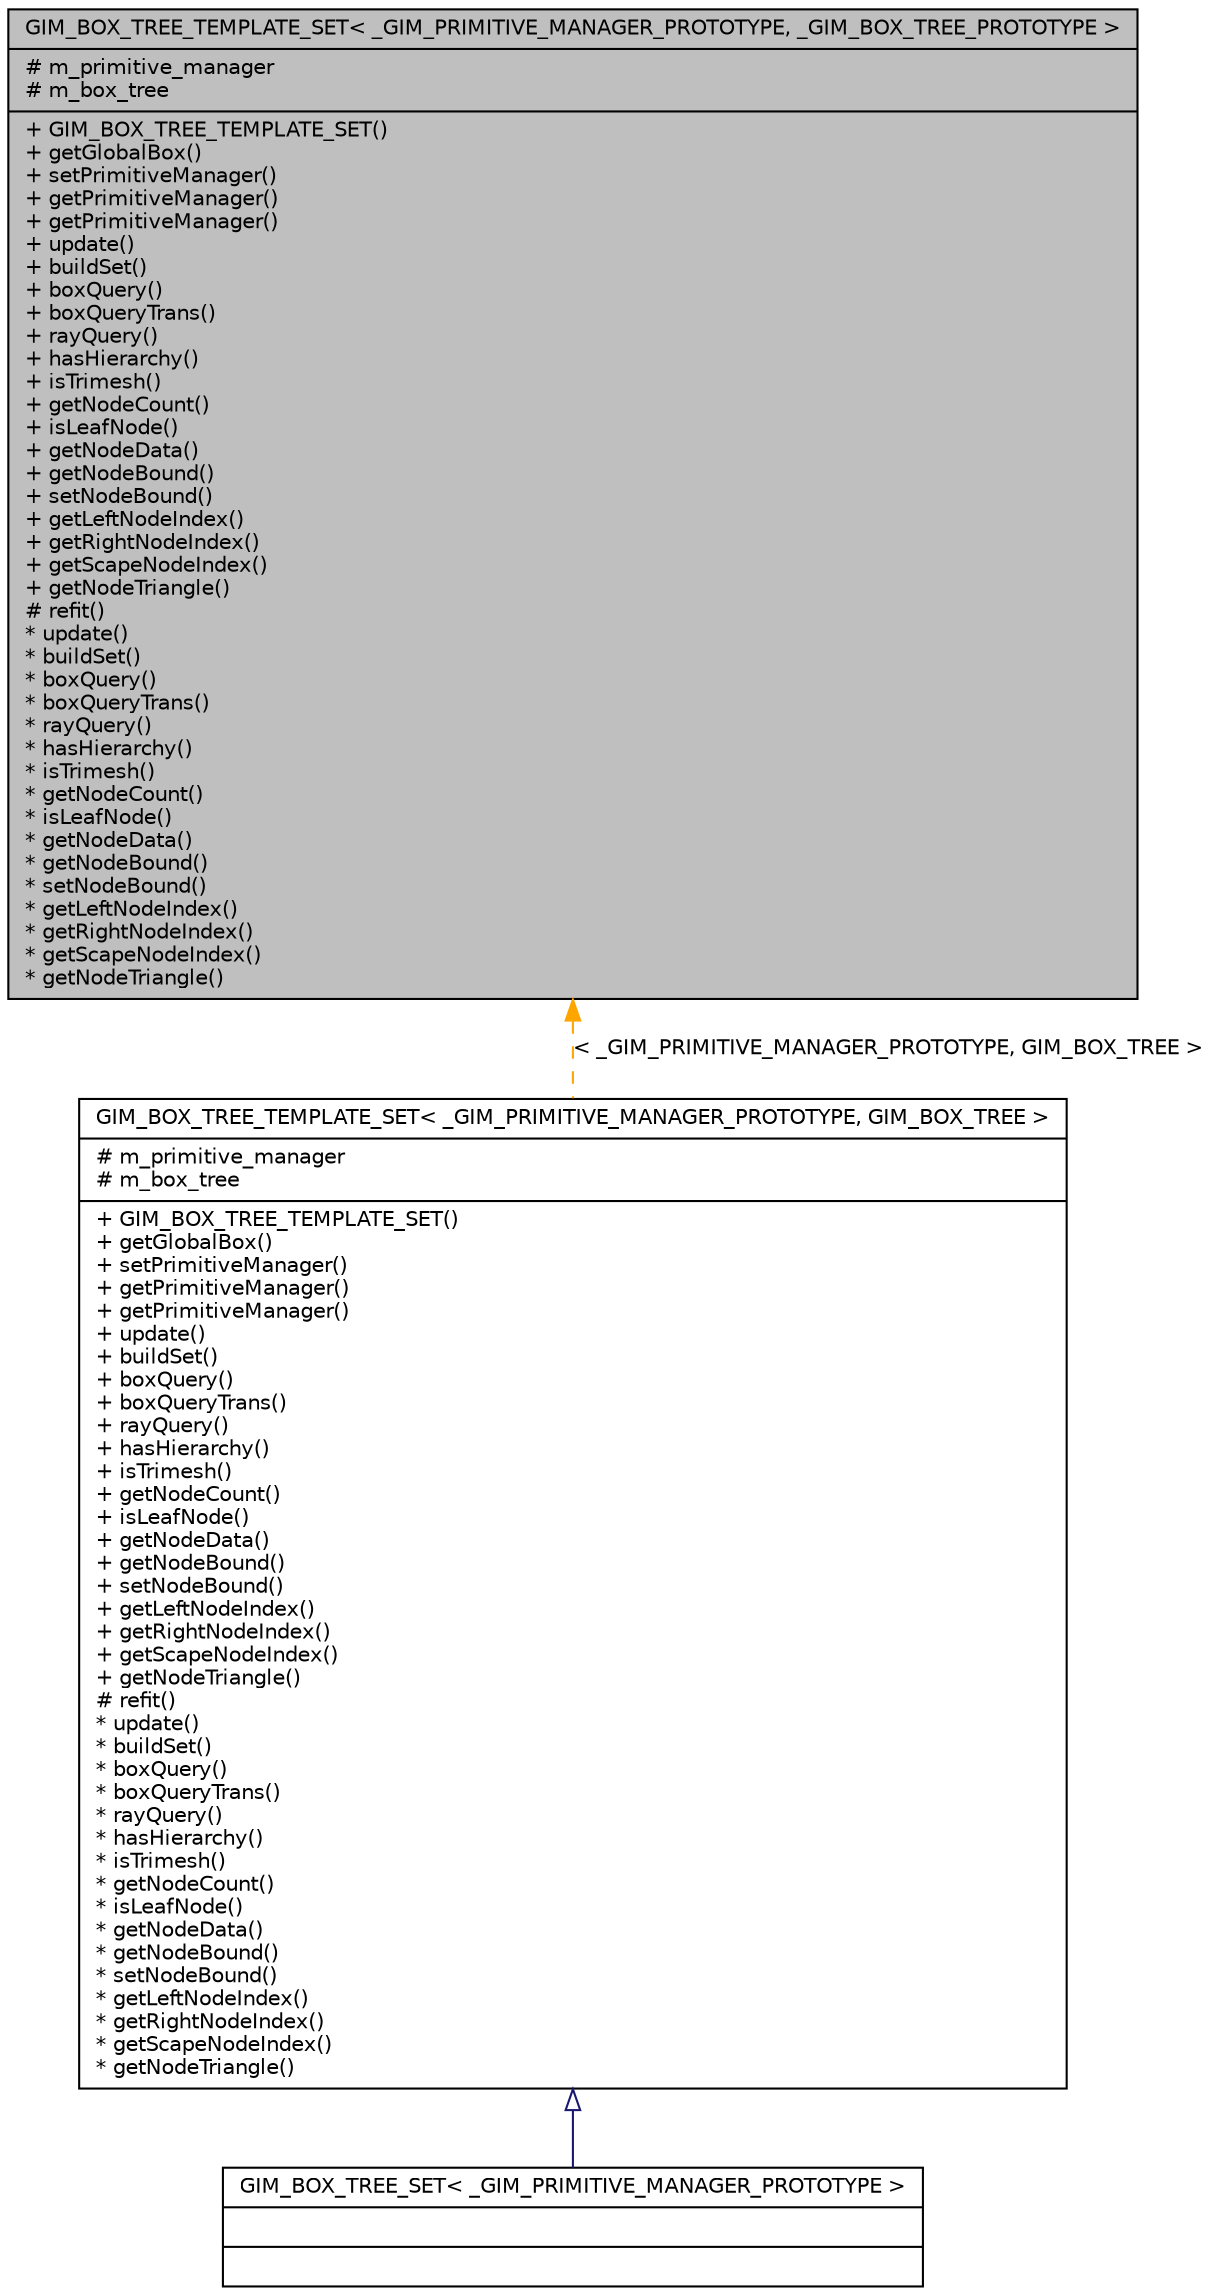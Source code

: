 digraph G
{
  edge [fontname="Helvetica",fontsize="10",labelfontname="Helvetica",labelfontsize="10"];
  node [fontname="Helvetica",fontsize="10",shape=record];
  Node1 [label="{GIM_BOX_TREE_TEMPLATE_SET\< _GIM_PRIMITIVE_MANAGER_PROTOTYPE, _GIM_BOX_TREE_PROTOTYPE \>\n|# m_primitive_manager\l# m_box_tree\l|+ GIM_BOX_TREE_TEMPLATE_SET()\l+ getGlobalBox()\l+ setPrimitiveManager()\l+ getPrimitiveManager()\l+ getPrimitiveManager()\l+ update()\l+ buildSet()\l+ boxQuery()\l+ boxQueryTrans()\l+ rayQuery()\l+ hasHierarchy()\l+ isTrimesh()\l+ getNodeCount()\l+ isLeafNode()\l+ getNodeData()\l+ getNodeBound()\l+ setNodeBound()\l+ getLeftNodeIndex()\l+ getRightNodeIndex()\l+ getScapeNodeIndex()\l+ getNodeTriangle()\l# refit()\l* update()\l* buildSet()\l* boxQuery()\l* boxQueryTrans()\l* rayQuery()\l* hasHierarchy()\l* isTrimesh()\l* getNodeCount()\l* isLeafNode()\l* getNodeData()\l* getNodeBound()\l* setNodeBound()\l* getLeftNodeIndex()\l* getRightNodeIndex()\l* getScapeNodeIndex()\l* getNodeTriangle()\l}",height=0.2,width=0.4,color="black", fillcolor="grey75", style="filled" fontcolor="black"];
  Node1 -> Node2 [dir=back,color="orange",fontsize="10",style="dashed",label="\< _GIM_PRIMITIVE_MANAGER_PROTOTYPE, GIM_BOX_TREE \>",fontname="Helvetica"];
  Node2 [label="{GIM_BOX_TREE_TEMPLATE_SET\< _GIM_PRIMITIVE_MANAGER_PROTOTYPE, GIM_BOX_TREE \>\n|# m_primitive_manager\l# m_box_tree\l|+ GIM_BOX_TREE_TEMPLATE_SET()\l+ getGlobalBox()\l+ setPrimitiveManager()\l+ getPrimitiveManager()\l+ getPrimitiveManager()\l+ update()\l+ buildSet()\l+ boxQuery()\l+ boxQueryTrans()\l+ rayQuery()\l+ hasHierarchy()\l+ isTrimesh()\l+ getNodeCount()\l+ isLeafNode()\l+ getNodeData()\l+ getNodeBound()\l+ setNodeBound()\l+ getLeftNodeIndex()\l+ getRightNodeIndex()\l+ getScapeNodeIndex()\l+ getNodeTriangle()\l# refit()\l* update()\l* buildSet()\l* boxQuery()\l* boxQueryTrans()\l* rayQuery()\l* hasHierarchy()\l* isTrimesh()\l* getNodeCount()\l* isLeafNode()\l* getNodeData()\l* getNodeBound()\l* setNodeBound()\l* getLeftNodeIndex()\l* getRightNodeIndex()\l* getScapeNodeIndex()\l* getNodeTriangle()\l}",height=0.2,width=0.4,color="black", fillcolor="white", style="filled",URL="$da/d5e/classGIM__BOX__TREE__TEMPLATE__SET.html"];
  Node2 -> Node3 [dir=back,color="midnightblue",fontsize="10",style="solid",arrowtail="empty",fontname="Helvetica"];
  Node3 [label="{GIM_BOX_TREE_SET\< _GIM_PRIMITIVE_MANAGER_PROTOTYPE \>\n||}",height=0.2,width=0.4,color="black", fillcolor="white", style="filled",URL="$dd/d52/classGIM__BOX__TREE__SET.html",tooltip="Class for Box Tree Sets."];
}
